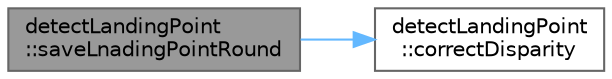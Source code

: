 digraph "detectLandingPoint::saveLnadingPointRound"
{
 // LATEX_PDF_SIZE
  bgcolor="transparent";
  edge [fontname=Helvetica,fontsize=10,labelfontname=Helvetica,labelfontsize=10];
  node [fontname=Helvetica,fontsize=10,shape=box,height=0.2,width=0.4];
  rankdir="LR";
  Node1 [id="Node000001",label="detectLandingPoint\l::saveLnadingPointRound",height=0.2,width=0.4,color="gray40", fillcolor="grey60", style="filled", fontcolor="black",tooltip=" "];
  Node1 -> Node2 [id="edge1_Node000001_Node000002",color="steelblue1",style="solid",tooltip=" "];
  Node2 [id="Node000002",label="detectLandingPoint\l::correctDisparity",height=0.2,width=0.4,color="grey40", fillcolor="white", style="filled",URL="$classdetect_landing_point.html#a021559eaa87221e596f22e73850f6c4d",tooltip=" "];
}
